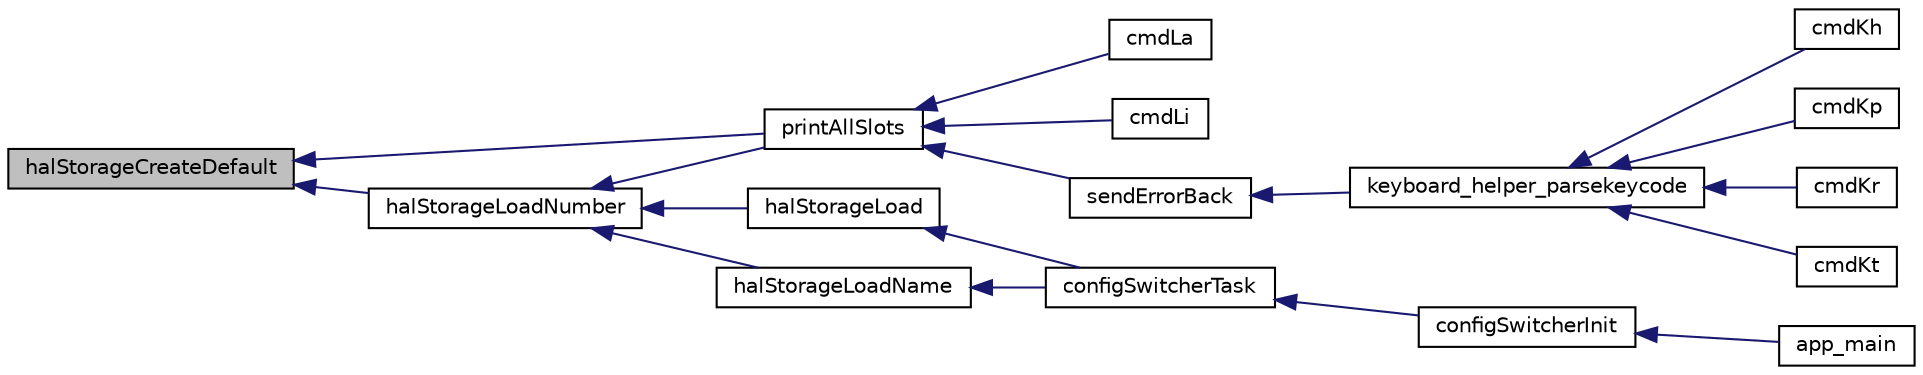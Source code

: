 digraph "halStorageCreateDefault"
{
  edge [fontname="Helvetica",fontsize="10",labelfontname="Helvetica",labelfontsize="10"];
  node [fontname="Helvetica",fontsize="10",shape=record];
  rankdir="LR";
  Node47 [label="halStorageCreateDefault",height=0.2,width=0.4,color="black", fillcolor="grey75", style="filled", fontcolor="black"];
  Node47 -> Node48 [dir="back",color="midnightblue",fontsize="10",style="solid",fontname="Helvetica"];
  Node48 [label="halStorageLoadNumber",height=0.2,width=0.4,color="black", fillcolor="white", style="filled",URL="$hal__storage_8h.html#a670ba7fad19e9a70672d73897785712f",tooltip="Load a slot by a slot number (starting with 0) "];
  Node48 -> Node49 [dir="back",color="midnightblue",fontsize="10",style="solid",fontname="Helvetica"];
  Node49 [label="printAllSlots",height=0.2,width=0.4,color="black", fillcolor="white", style="filled",URL="$task__commands_8c.html#ad59215648a26578c22baa7ceae099e0e",tooltip="Print the current slot configurations (general settings + VBs) "];
  Node49 -> Node50 [dir="back",color="midnightblue",fontsize="10",style="solid",fontname="Helvetica"];
  Node50 [label="cmdLa",height=0.2,width=0.4,color="black", fillcolor="white", style="filled",URL="$task__commands_8c.html#aeefecfe074b759e4cb2d947aa2c26f98"];
  Node49 -> Node51 [dir="back",color="midnightblue",fontsize="10",style="solid",fontname="Helvetica"];
  Node51 [label="cmdLi",height=0.2,width=0.4,color="black", fillcolor="white", style="filled",URL="$task__commands_8c.html#ab54ad30076339911d3ffc3a8834a1958"];
  Node49 -> Node52 [dir="back",color="midnightblue",fontsize="10",style="solid",fontname="Helvetica"];
  Node52 [label="sendErrorBack",height=0.2,width=0.4,color="black", fillcolor="white", style="filled",URL="$task__commands_8c.html#acea81ba8a182ae78feb2db6418fc1806"];
  Node52 -> Node53 [dir="back",color="midnightblue",fontsize="10",style="solid",fontname="Helvetica"];
  Node53 [label="keyboard_helper_parsekeycode",height=0.2,width=0.4,color="black", fillcolor="white", style="filled",URL="$task__commands_8c.html#a48f6d7719b9f1d99a9ead7c2aa623e22"];
  Node53 -> Node54 [dir="back",color="midnightblue",fontsize="10",style="solid",fontname="Helvetica"];
  Node54 [label="cmdKh",height=0.2,width=0.4,color="black", fillcolor="white", style="filled",URL="$task__commands_8c.html#aec535c106610969fcf7b9589f08c4d6e"];
  Node53 -> Node55 [dir="back",color="midnightblue",fontsize="10",style="solid",fontname="Helvetica"];
  Node55 [label="cmdKp",height=0.2,width=0.4,color="black", fillcolor="white", style="filled",URL="$task__commands_8c.html#a43e8a43643ac7048c95d0c6922dcdcd9"];
  Node53 -> Node56 [dir="back",color="midnightblue",fontsize="10",style="solid",fontname="Helvetica"];
  Node56 [label="cmdKr",height=0.2,width=0.4,color="black", fillcolor="white", style="filled",URL="$task__commands_8c.html#a8762283490f363d0f98506fa908a228c"];
  Node53 -> Node57 [dir="back",color="midnightblue",fontsize="10",style="solid",fontname="Helvetica"];
  Node57 [label="cmdKt",height=0.2,width=0.4,color="black", fillcolor="white", style="filled",URL="$task__commands_8c.html#ab90e3fb0ef55d084b15aae27f76ab0d9"];
  Node48 -> Node58 [dir="back",color="midnightblue",fontsize="10",style="solid",fontname="Helvetica"];
  Node58 [label="halStorageLoad",height=0.2,width=0.4,color="black", fillcolor="white", style="filled",URL="$hal__storage_8h.html#afffed2d32aac2287e95d943dd588db6c",tooltip="Load a slot by an action. "];
  Node58 -> Node59 [dir="back",color="midnightblue",fontsize="10",style="solid",fontname="Helvetica"];
  Node59 [label="configSwitcherTask",height=0.2,width=0.4,color="black", fillcolor="white", style="filled",URL="$config__switcher_8c.html#af5af5079d1982d42e165039e6de7e40a",tooltip="TASK - Config switcher task, internal config reloading. "];
  Node59 -> Node60 [dir="back",color="midnightblue",fontsize="10",style="solid",fontname="Helvetica"];
  Node60 [label="configSwitcherInit",height=0.2,width=0.4,color="black", fillcolor="white", style="filled",URL="$config__switcher_8h.html#aafed047c8d04b814a85239e031cbad7b",tooltip="Initializing the config switching functionality. "];
  Node60 -> Node61 [dir="back",color="midnightblue",fontsize="10",style="solid",fontname="Helvetica"];
  Node61 [label="app_main",height=0.2,width=0.4,color="black", fillcolor="white", style="filled",URL="$flipmouse__fabi__esp32__kbdmouse__main_8c.html#abce06be17fc37d675118a678a8100a36",tooltip="Main task, created by esp-idf. "];
  Node48 -> Node62 [dir="back",color="midnightblue",fontsize="10",style="solid",fontname="Helvetica"];
  Node62 [label="halStorageLoadName",height=0.2,width=0.4,color="black", fillcolor="white", style="filled",URL="$hal__storage_8h.html#a57cdf5734cdbad3dbb5f18f71dd27501",tooltip="Load a slot by a slot name. "];
  Node62 -> Node59 [dir="back",color="midnightblue",fontsize="10",style="solid",fontname="Helvetica"];
  Node47 -> Node49 [dir="back",color="midnightblue",fontsize="10",style="solid",fontname="Helvetica"];
}
